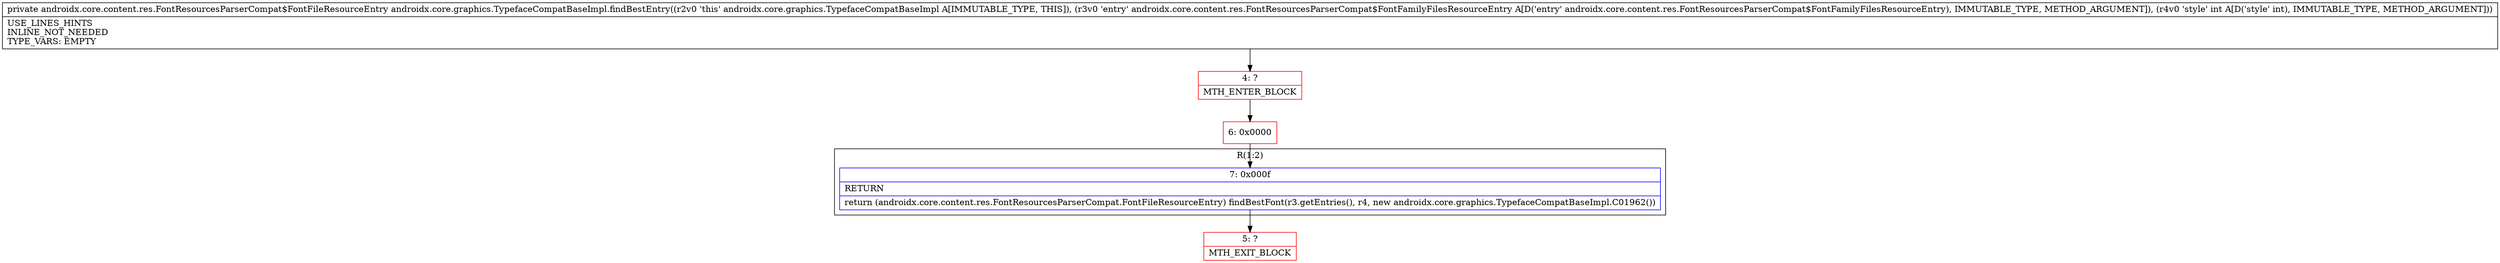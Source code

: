 digraph "CFG forandroidx.core.graphics.TypefaceCompatBaseImpl.findBestEntry(Landroidx\/core\/content\/res\/FontResourcesParserCompat$FontFamilyFilesResourceEntry;I)Landroidx\/core\/content\/res\/FontResourcesParserCompat$FontFileResourceEntry;" {
subgraph cluster_Region_562301663 {
label = "R(1:2)";
node [shape=record,color=blue];
Node_7 [shape=record,label="{7\:\ 0x000f|RETURN\l|return (androidx.core.content.res.FontResourcesParserCompat.FontFileResourceEntry) findBestFont(r3.getEntries(), r4, new androidx.core.graphics.TypefaceCompatBaseImpl.C01962())\l}"];
}
Node_4 [shape=record,color=red,label="{4\:\ ?|MTH_ENTER_BLOCK\l}"];
Node_6 [shape=record,color=red,label="{6\:\ 0x0000}"];
Node_5 [shape=record,color=red,label="{5\:\ ?|MTH_EXIT_BLOCK\l}"];
MethodNode[shape=record,label="{private androidx.core.content.res.FontResourcesParserCompat$FontFileResourceEntry androidx.core.graphics.TypefaceCompatBaseImpl.findBestEntry((r2v0 'this' androidx.core.graphics.TypefaceCompatBaseImpl A[IMMUTABLE_TYPE, THIS]), (r3v0 'entry' androidx.core.content.res.FontResourcesParserCompat$FontFamilyFilesResourceEntry A[D('entry' androidx.core.content.res.FontResourcesParserCompat$FontFamilyFilesResourceEntry), IMMUTABLE_TYPE, METHOD_ARGUMENT]), (r4v0 'style' int A[D('style' int), IMMUTABLE_TYPE, METHOD_ARGUMENT]))  | USE_LINES_HINTS\lINLINE_NOT_NEEDED\lTYPE_VARS: EMPTY\l}"];
MethodNode -> Node_4;Node_7 -> Node_5;
Node_4 -> Node_6;
Node_6 -> Node_7;
}

